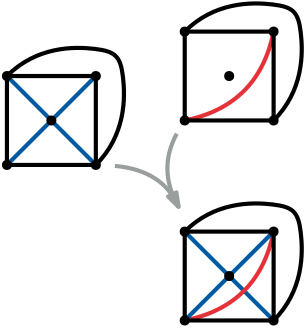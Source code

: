 <?xml version="1.0"?>
<!DOCTYPE ipe SYSTEM "ipe.dtd">
<ipe version="70218" creator="Ipe 7.2.26">
<info created="D:20230528160016" modified="D:20230528160016"/>
<ipestyle name="basic">
<symbol name="arrow/arc(spx)">
<path stroke="sym-stroke" fill="sym-stroke" pen="sym-pen">
0 0 m
-1 0.333 l
-1 -0.333 l
h
</path>
</symbol>
<symbol name="arrow/farc(spx)">
<path stroke="sym-stroke" fill="white" pen="sym-pen">
0 0 m
-1 0.333 l
-1 -0.333 l
h
</path>
</symbol>
<symbol name="arrow/ptarc(spx)">
<path stroke="sym-stroke" fill="sym-stroke" pen="sym-pen">
0 0 m
-1 0.333 l
-0.8 0 l
-1 -0.333 l
h
</path>
</symbol>
<symbol name="arrow/fptarc(spx)">
<path stroke="sym-stroke" fill="white" pen="sym-pen">
0 0 m
-1 0.333 l
-0.8 0 l
-1 -0.333 l
h
</path>
</symbol>
<symbol name="mark/circle(sx)" transformations="translations">
<path fill="sym-stroke">
0.6 0 0 0.6 0 0 e
0.4 0 0 0.4 0 0 e
</path>
</symbol>
<symbol name="mark/disk(sx)" transformations="translations">
<path fill="sym-stroke">
0.6 0 0 0.6 0 0 e
</path>
</symbol>
<symbol name="mark/fdisk(sfx)" transformations="translations">
<group>
<path fill="sym-fill">
0.5 0 0 0.5 0 0 e
</path>
<path fill="sym-stroke" fillrule="eofill">
0.6 0 0 0.6 0 0 e
0.4 0 0 0.4 0 0 e
</path>
</group>
</symbol>
<symbol name="mark/box(sx)" transformations="translations">
<path fill="sym-stroke" fillrule="eofill">
-0.6 -0.6 m
0.6 -0.6 l
0.6 0.6 l
-0.6 0.6 l
h
-0.4 -0.4 m
0.4 -0.4 l
0.4 0.4 l
-0.4 0.4 l
h
</path>
</symbol>
<symbol name="mark/square(sx)" transformations="translations">
<path fill="sym-stroke">
-0.6 -0.6 m
0.6 -0.6 l
0.6 0.6 l
-0.6 0.6 l
h
</path>
</symbol>
<symbol name="mark/fsquare(sfx)" transformations="translations">
<group>
<path fill="sym-fill">
-0.5 -0.5 m
0.5 -0.5 l
0.5 0.5 l
-0.5 0.5 l
h
</path>
<path fill="sym-stroke" fillrule="eofill">
-0.6 -0.6 m
0.6 -0.6 l
0.6 0.6 l
-0.6 0.6 l
h
-0.4 -0.4 m
0.4 -0.4 l
0.4 0.4 l
-0.4 0.4 l
h
</path>
</group>
</symbol>
<symbol name="mark/cross(sx)" transformations="translations">
<group>
<path fill="sym-stroke">
-0.43 -0.57 m
0.57 0.43 l
0.43 0.57 l
-0.57 -0.43 l
h
</path>
<path fill="sym-stroke">
-0.43 0.57 m
0.57 -0.43 l
0.43 -0.57 l
-0.57 0.43 l
h
</path>
</group>
</symbol>
<symbol name="arrow/fnormal(spx)">
<path stroke="sym-stroke" fill="white" pen="sym-pen">
0 0 m
-1 0.333 l
-1 -0.333 l
h
</path>
</symbol>
<symbol name="arrow/pointed(spx)">
<path stroke="sym-stroke" fill="sym-stroke" pen="sym-pen">
0 0 m
-1 0.333 l
-0.8 0 l
-1 -0.333 l
h
</path>
</symbol>
<symbol name="arrow/fpointed(spx)">
<path stroke="sym-stroke" fill="white" pen="sym-pen">
0 0 m
-1 0.333 l
-0.8 0 l
-1 -0.333 l
h
</path>
</symbol>
<symbol name="arrow/linear(spx)">
<path stroke="sym-stroke" pen="sym-pen">
-1 0.333 m
0 0 l
-1 -0.333 l
</path>
</symbol>
<symbol name="arrow/fdouble(spx)">
<path stroke="sym-stroke" fill="white" pen="sym-pen">
0 0 m
-1 0.333 l
-1 -0.333 l
h
-1 0 m
-2 0.333 l
-2 -0.333 l
h
</path>
</symbol>
<symbol name="arrow/double(spx)">
<path stroke="sym-stroke" fill="sym-stroke" pen="sym-pen">
0 0 m
-1 0.333 l
-1 -0.333 l
h
-1 0 m
-2 0.333 l
-2 -0.333 l
h
</path>
</symbol>
<symbol name="arrow/mid-normal(spx)">
<path stroke="sym-stroke" fill="sym-stroke" pen="sym-pen">
0.5 0 m
-0.5 0.333 l
-0.5 -0.333 l
h
</path>
</symbol>
<symbol name="arrow/mid-fnormal(spx)">
<path stroke="sym-stroke" fill="white" pen="sym-pen">
0.5 0 m
-0.5 0.333 l
-0.5 -0.333 l
h
</path>
</symbol>
<symbol name="arrow/mid-pointed(spx)">
<path stroke="sym-stroke" fill="sym-stroke" pen="sym-pen">
0.5 0 m
-0.5 0.333 l
-0.3 0 l
-0.5 -0.333 l
h
</path>
</symbol>
<symbol name="arrow/mid-fpointed(spx)">
<path stroke="sym-stroke" fill="white" pen="sym-pen">
0.5 0 m
-0.5 0.333 l
-0.3 0 l
-0.5 -0.333 l
h
</path>
</symbol>
<symbol name="arrow/mid-double(spx)">
<path stroke="sym-stroke" fill="sym-stroke" pen="sym-pen">
1 0 m
0 0.333 l
0 -0.333 l
h
0 0 m
-1 0.333 l
-1 -0.333 l
h
</path>
</symbol>
<symbol name="arrow/mid-fdouble(spx)">
<path stroke="sym-stroke" fill="white" pen="sym-pen">
1 0 m
0 0.333 l
0 -0.333 l
h
0 0 m
-1 0.333 l
-1 -0.333 l
h
</path>
</symbol>
<anglesize name="22.5 deg" value="22.5"/>
<anglesize name="30 deg" value="30"/>
<anglesize name="45 deg" value="45"/>
<anglesize name="60 deg" value="60"/>
<anglesize name="90 deg" value="90"/>
<arrowsize name="large" value="10"/>
<arrowsize name="small" value="5"/>
<arrowsize name="tiny" value="3"/>
<color name="blue" value="0 0 1"/>
<color name="brown" value="0.647 0.165 0.165"/>
<color name="darkblue" value="0 0 0.545"/>
<color name="darkcyan" value="0 0.545 0.545"/>
<color name="darkgray" value="0.663"/>
<color name="darkgreen" value="0 0.392 0"/>
<color name="darkmagenta" value="0.545 0 0.545"/>
<color name="darkorange" value="1 0.549 0"/>
<color name="darkred" value="0.545 0 0"/>
<color name="gold" value="1 0.843 0"/>
<color name="gray" value="0.745"/>
<color name="green" value="0 1 0"/>
<color name="lightblue" value="0.678 0.847 0.902"/>
<color name="lightcyan" value="0.878 1 1"/>
<color name="lightgray" value="0.827"/>
<color name="lightgreen" value="0.565 0.933 0.565"/>
<color name="lightyellow" value="1 1 0.878"/>
<color name="navy" value="0 0 0.502"/>
<color name="orange" value="1 0.647 0"/>
<color name="pink" value="1 0.753 0.796"/>
<color name="purple" value="0.627 0.125 0.941"/>
<color name="red" value="1 0 0"/>
<color name="seagreen" value="0.18 0.545 0.341"/>
<color name="turquoise" value="0.251 0.878 0.816"/>
<color name="violet" value="0.933 0.51 0.933"/>
<color name="yellow" value="1 1 0"/>
<dashstyle name="dash dot dotted" value="[4 2 1 2 1 2] 0"/>
<dashstyle name="dash dotted" value="[4 2 1 2] 0"/>
<dashstyle name="dashed" value="[4] 0"/>
<dashstyle name="dotted" value="[1 3] 0"/>
<gridsize name="10 pts (~3.5 mm)" value="10"/>
<gridsize name="14 pts (~5 mm)" value="14"/>
<gridsize name="16 pts (~6 mm)" value="16"/>
<gridsize name="20 pts (~7 mm)" value="20"/>
<gridsize name="28 pts (~10 mm)" value="28"/>
<gridsize name="32 pts (~12 mm)" value="32"/>
<gridsize name="4 pts" value="4"/>
<gridsize name="56 pts (~20 mm)" value="56"/>
<gridsize name="8 pts (~3 mm)" value="8"/>
<opacity name="10%" value="0.1"/>
<opacity name="30%" value="0.3"/>
<opacity name="50%" value="0.5"/>
<opacity name="75%" value="0.75"/>
<pen name="fat" value="1.2"/>
<pen name="heavier" value="0.8"/>
<pen name="ultrafat" value="2"/>
<symbolsize name="large" value="5"/>
<symbolsize name="small" value="2"/>
<symbolsize name="tiny" value="1.1"/>
<textsize name="Huge" value="\Huge"/>
<textsize name="LARGE" value="\LARGE"/>
<textsize name="Large" value="\Large"/>
<textsize name="footnote" value="\footnotesize"/>
<textsize name="huge" value="\huge"/>
<textsize name="large" value="\large"/>
<textsize name="script" value="\scriptsize"/>
<textsize name="small" value="\small"/>
<textsize name="tiny" value="\tiny"/>
<textstyle name="center" begin="\begin{center}" end="\end{center}"/>
<textstyle name="item" begin="\begin{itemize}\item{}" end="\end{itemize}"/>
<textstyle name="itemize" begin="\begin{itemize}" end="\end{itemize}"/>
<tiling name="falling" angle="-60" step="4" width="1"/>
<tiling name="rising" angle="30" step="4" width="1"/>
</ipestyle>
<ipestyle name="UP-colors">
<color name="UPblue" value="0 0.353 0.631"/>
<color name="UPblue20" value="0.725 0.824 0.898"/>
<color name="UPblue50" value="0.451 0.647 0.796"/>
<color name="UPblue70" value="0.271 0.529 0.729"/>
<color name="UPdarkred" value="0.737 0.165 0.2"/>
<color name="UPdarkred20" value="0.925 0.769 0.78"/>
<color name="UPdarkred50" value="0.855 0.541 0.561"/>
<color name="UPdarkred70" value="0.808 0.392 0.416"/>
<color name="UPgray" value="0.6 0.624 0.62"/>
<color name="UPgray120" value="0.494 0.514 0.51"/>
<color name="UPgray150" value="0.384 0.4 0.396"/>
<color name="UPgray20" value="0.89 0.894 0.894"/>
<color name="UPgray50" value="0.78 0.792 0.792"/>
<color name="UPgray70" value="0.706 0.725 0.722"/>
<color name="UPgreen" value="0 0.376 0.224"/>
<color name="UPgreen20" value="0.733 0.827 0.788"/>
<color name="UPgreen50" value="0.471 0.659 0.576"/>
<color name="UPgreen70" value="0.298 0.545 0.435"/>
<color name="UPorange" value="0.949 0.58 0"/>
<color name="UPorange20" value="0.984 0.882 0.725"/>
<color name="UPorange50" value="0.969 0.769 0.451"/>
<color name="UPorange70" value="0.951 0.694 0.271"/>
<color name="UPred" value="0.898 0.192 0.22"/>
<color name="UPred20" value="0.969 0.776 0.784"/>
<color name="UPred50" value="0.941 0.557 0.573"/>
<color name="UPred70" value="0.925 0.412 0.431"/>
<opacity name="10%" value="0.1"/>
<opacity name="20%" value="0.2"/>
<opacity name="30%" value="0.3"/>
<opacity name="40%" value="0.4"/>
<opacity name="50%" value="0.5"/>
<opacity name="60%" value="0.6"/>
<opacity name="70%" value="0.7"/>
<opacity name="80%" value="0.8"/>
<opacity name="90%" value="0.9"/>
<preamble>
\newcommand{\red}[1]{\textcolor{UPdarkred}{#1}}
</preamble>
</ipestyle>
<page>
<layer name="alpha"/>
<view layers="alpha" active="alpha"/>
<path layer="alpha" matrix="0.333334 0 0 0.333334 53.3333 465.333" stroke="black" pen="1.5">
480 432 m
512 464
592 464
608 448
608 368
576 336 c
</path>
<path matrix="0.333334 0 0 0.333334 117.333 481.333" stroke="black" pen="1.5">
480 432 m
512 464
592 464
608 448
608 368
576 336 c
</path>
<path matrix="0 0.333334 -0.333334 0 421.333 361.333" stroke="UPblue" pen="1.5">
480 336 m
576 432 l
</path>
<path matrix="0 0.333334 -0.333334 0 421.333 361.333" stroke="UPred" pen="1.5">
480 432 m
496 352
576 336 c
</path>
<path matrix="0.333334 0 0 0.333334 117.333 409.333" stroke="UPblue" pen="1.5">
480 336 m
576 432 l
</path>
<path matrix="0.333334 0 0 0.333334 106.667 404" stroke="black" pen="1.5">
512 448 m
512 352 l
608 352 l
608 448 l
h
</path>
<use matrix="0.333334 0 0 0.333334 245.333 382.667" name="mark/disk(sx)" pos="192 416" size="normal" stroke="black"/>
<use matrix="0.333334 0 0 0.333334 213.333 382.667" name="mark/disk(sx)" pos="192 416" size="normal" stroke="black"/>
<use matrix="0.333334 0 0 0.333334 213.333 414.667" name="mark/disk(sx)" pos="192 416" size="normal" stroke="black"/>
<use matrix="0.333334 0 0 0.333334 245.333 414.667" name="mark/disk(sx)" pos="192 416" size="normal" stroke="black"/>
<use matrix="0.333334 0 0 0.333334 229.333 398.667" name="mark/disk(sx)" pos="192 416" size="normal" stroke="black"/>
<path matrix="0.333334 0 0 0.333334 117.333 409.333" stroke="black" pen="1.5">
480 432 m
512 464
592 464
608 448
608 368
576 336 c
</path>
<path matrix="0 0.333334 -0.333334 0 357.333 417.333" stroke="UPblue" pen="1.5">
480 336 m
576 432 l
</path>
<path matrix="0.333334 0 0 0.333334 53.3333 465.333" stroke="UPblue" pen="1.5">
480 336 m
576 432 l
</path>
<path matrix="0.333334 0 0 0.333334 42.6668 460" stroke="black" pen="1.5">
512 448 m
512 352 l
608 352 l
608 448 l
h
</path>
<use matrix="0.333334 0 0 0.333334 181.333 438.667" name="mark/disk(sx)" pos="192 416" size="normal" stroke="black"/>
<use matrix="0.333334 0 0 0.333334 149.333 438.667" name="mark/disk(sx)" pos="192 416" size="normal" stroke="black"/>
<use matrix="0.333334 0 0 0.333334 149.333 470.667" name="mark/disk(sx)" pos="192 416" size="normal" stroke="black"/>
<use matrix="0.333334 0 0 0.333334 181.333 470.667" name="mark/disk(sx)" pos="192 416" size="normal" stroke="black"/>
<use matrix="0.333334 0 0 0.333334 165.333 454.667" name="mark/disk(sx)" pos="192 416" size="normal" stroke="black"/>
<path matrix="0 0.333334 -0.333334 0 421.333 433.333" stroke="UPred" pen="1.5">
480 432 m
496 352
576 336 c
</path>
<path matrix="0.333334 0 0 0.333334 106.667 476" stroke="black" pen="1.5">
512 448 m
512 352 l
608 352 l
608 448 l
h
</path>
<use matrix="0.333334 0 0 0.333334 245.333 454.667" name="mark/disk(sx)" pos="192 416" size="normal" stroke="black"/>
<use matrix="0.333334 0 0 0.333334 213.333 454.667" name="mark/disk(sx)" pos="192 416" size="normal" stroke="black"/>
<use matrix="0.333334 0 0 0.333334 213.333 486.667" name="mark/disk(sx)" pos="192 416" size="normal" stroke="black"/>
<use matrix="0.333334 0 0 0.333334 245.333 486.667" name="mark/disk(sx)" pos="192 416" size="normal" stroke="black"/>
<use matrix="0.333334 0 0 0.333334 229.333 470.667" name="mark/disk(sx)" pos="192 416" size="normal" stroke="black"/>
<path matrix="0.5 0 0 0.5 -42.6667 513.333" stroke="UPgray" pen="1.5">
635.577 97.7948 m
624.255 124.151
589.732 127.306 c
</path>
<path matrix="0.5 0 0 0.5 -42.6667 513.333" stroke="UPgray" pen="1.5">
635.577 97.7948 m
620.172 124.522
634.278 150.507 c
</path>
<path matrix="0.5 0 0 0.5 -42.6667 513.333" stroke="UPgray" pen="1.5" rarrow="normal/small">
635.577 97.7948 m
630.222 108.324 l
</path>
</page>
</ipe>
